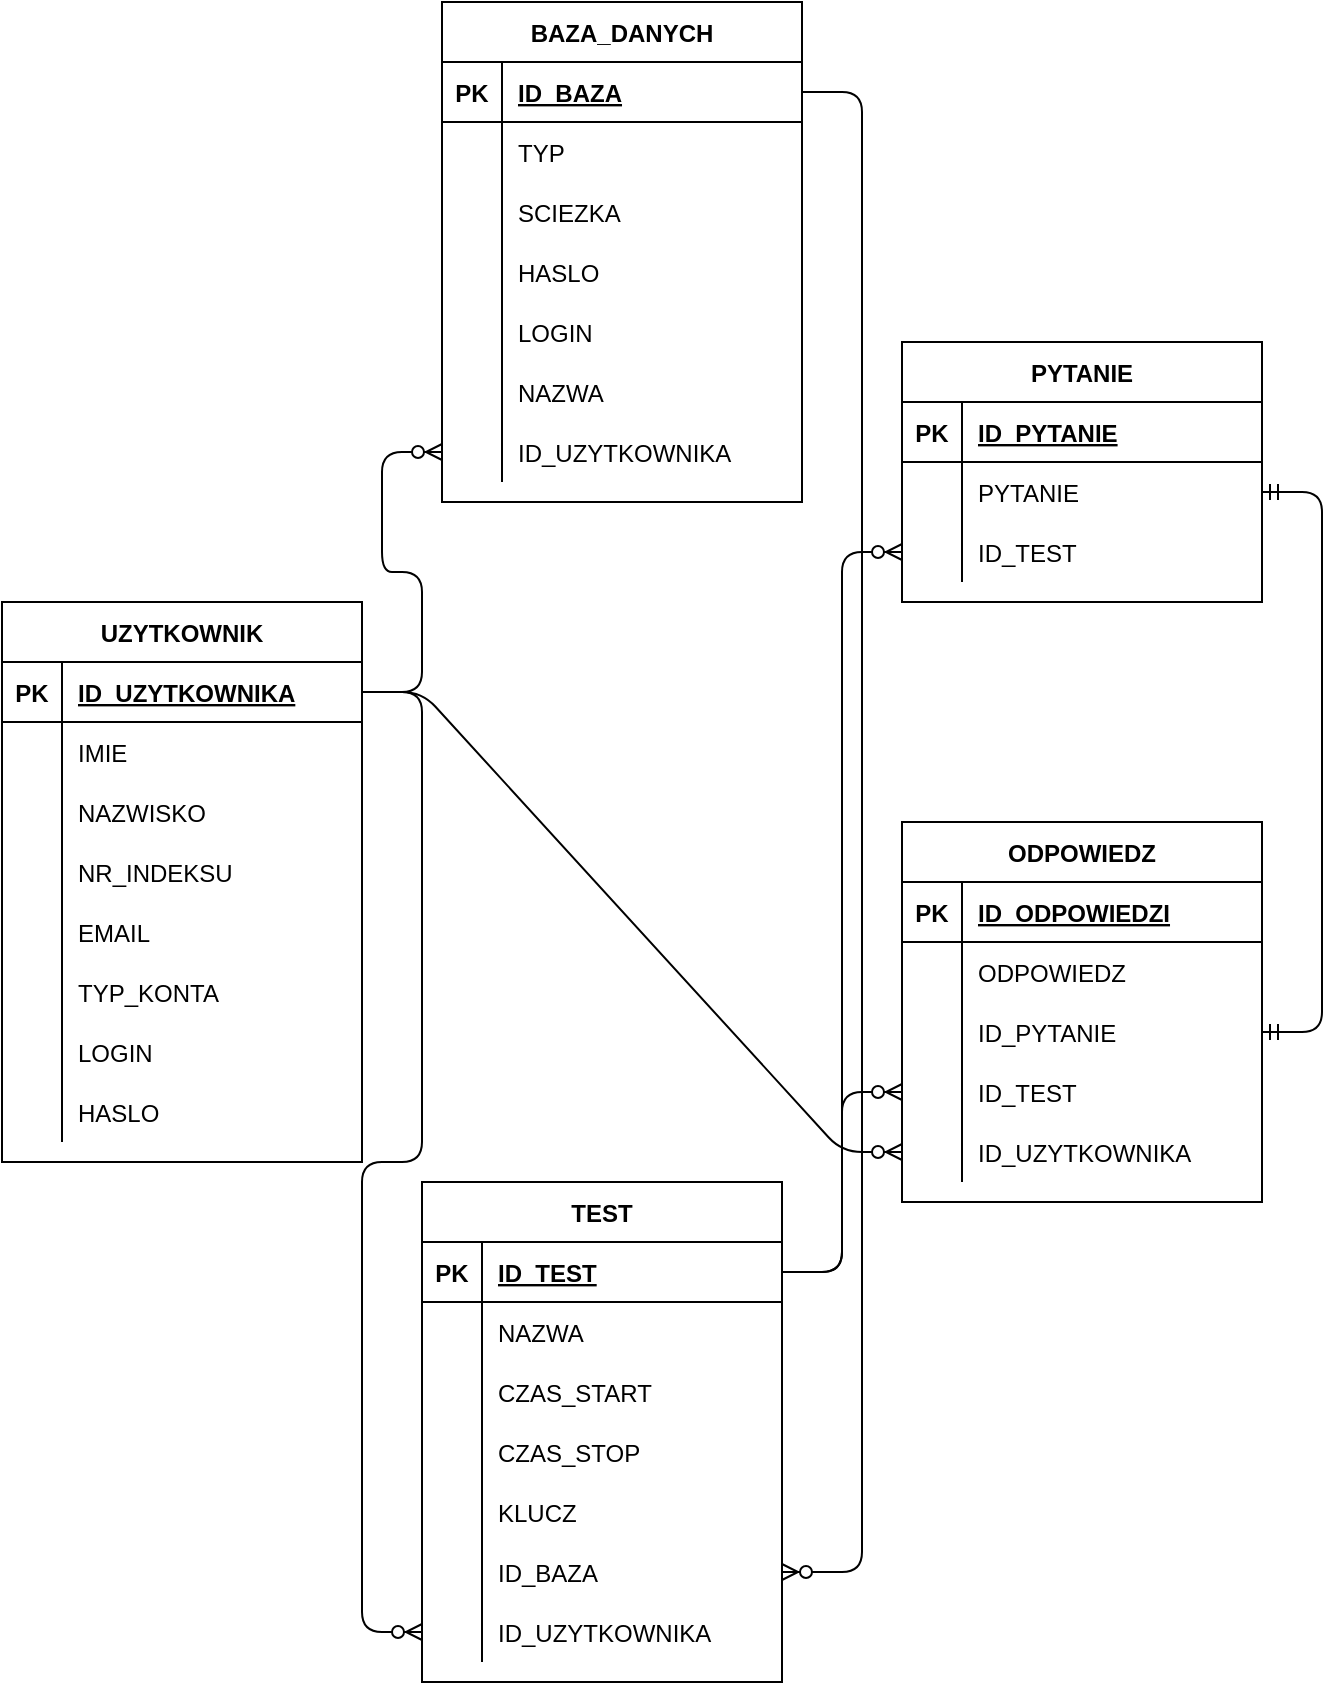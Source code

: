 <mxfile version="14.1.3" type="device"><diagram id="zWMMNEjJPMwOu2mjfu7L" name="Page-1"><mxGraphModel dx="1422" dy="762" grid="1" gridSize="10" guides="1" tooltips="1" connect="1" arrows="1" fold="1" page="1" pageScale="1" pageWidth="827" pageHeight="1169" math="0" shadow="0"><root><mxCell id="0"/><mxCell id="1" parent="0"/><mxCell id="HQvmoIEVHaWnr9yJDJhB-41" value="UZYTKOWNIK" style="shape=table;startSize=30;container=1;collapsible=1;childLayout=tableLayout;fixedRows=1;rowLines=0;fontStyle=1;align=center;resizeLast=1;" vertex="1" parent="1"><mxGeometry x="210" y="320" width="180" height="280" as="geometry"/></mxCell><mxCell id="HQvmoIEVHaWnr9yJDJhB-42" value="" style="shape=partialRectangle;collapsible=0;dropTarget=0;pointerEvents=0;fillColor=none;top=0;left=0;bottom=1;right=0;points=[[0,0.5],[1,0.5]];portConstraint=eastwest;" vertex="1" parent="HQvmoIEVHaWnr9yJDJhB-41"><mxGeometry y="30" width="180" height="30" as="geometry"/></mxCell><mxCell id="HQvmoIEVHaWnr9yJDJhB-43" value="PK" style="shape=partialRectangle;connectable=0;fillColor=none;top=0;left=0;bottom=0;right=0;fontStyle=1;overflow=hidden;" vertex="1" parent="HQvmoIEVHaWnr9yJDJhB-42"><mxGeometry width="30" height="30" as="geometry"/></mxCell><mxCell id="HQvmoIEVHaWnr9yJDJhB-44" value="ID_UZYTKOWNIKA" style="shape=partialRectangle;connectable=0;fillColor=none;top=0;left=0;bottom=0;right=0;align=left;spacingLeft=6;fontStyle=5;overflow=hidden;" vertex="1" parent="HQvmoIEVHaWnr9yJDJhB-42"><mxGeometry x="30" width="150" height="30" as="geometry"/></mxCell><mxCell id="HQvmoIEVHaWnr9yJDJhB-45" value="" style="shape=partialRectangle;collapsible=0;dropTarget=0;pointerEvents=0;fillColor=none;top=0;left=0;bottom=0;right=0;points=[[0,0.5],[1,0.5]];portConstraint=eastwest;" vertex="1" parent="HQvmoIEVHaWnr9yJDJhB-41"><mxGeometry y="60" width="180" height="30" as="geometry"/></mxCell><mxCell id="HQvmoIEVHaWnr9yJDJhB-46" value="" style="shape=partialRectangle;connectable=0;fillColor=none;top=0;left=0;bottom=0;right=0;editable=1;overflow=hidden;" vertex="1" parent="HQvmoIEVHaWnr9yJDJhB-45"><mxGeometry width="30" height="30" as="geometry"/></mxCell><mxCell id="HQvmoIEVHaWnr9yJDJhB-47" value="IMIE" style="shape=partialRectangle;connectable=0;fillColor=none;top=0;left=0;bottom=0;right=0;align=left;spacingLeft=6;overflow=hidden;" vertex="1" parent="HQvmoIEVHaWnr9yJDJhB-45"><mxGeometry x="30" width="150" height="30" as="geometry"/></mxCell><mxCell id="HQvmoIEVHaWnr9yJDJhB-48" value="" style="shape=partialRectangle;collapsible=0;dropTarget=0;pointerEvents=0;fillColor=none;top=0;left=0;bottom=0;right=0;points=[[0,0.5],[1,0.5]];portConstraint=eastwest;" vertex="1" parent="HQvmoIEVHaWnr9yJDJhB-41"><mxGeometry y="90" width="180" height="30" as="geometry"/></mxCell><mxCell id="HQvmoIEVHaWnr9yJDJhB-49" value="" style="shape=partialRectangle;connectable=0;fillColor=none;top=0;left=0;bottom=0;right=0;editable=1;overflow=hidden;" vertex="1" parent="HQvmoIEVHaWnr9yJDJhB-48"><mxGeometry width="30" height="30" as="geometry"/></mxCell><mxCell id="HQvmoIEVHaWnr9yJDJhB-50" value="NAZWISKO" style="shape=partialRectangle;connectable=0;fillColor=none;top=0;left=0;bottom=0;right=0;align=left;spacingLeft=6;overflow=hidden;" vertex="1" parent="HQvmoIEVHaWnr9yJDJhB-48"><mxGeometry x="30" width="150" height="30" as="geometry"/></mxCell><mxCell id="HQvmoIEVHaWnr9yJDJhB-51" value="" style="shape=partialRectangle;collapsible=0;dropTarget=0;pointerEvents=0;fillColor=none;top=0;left=0;bottom=0;right=0;points=[[0,0.5],[1,0.5]];portConstraint=eastwest;" vertex="1" parent="HQvmoIEVHaWnr9yJDJhB-41"><mxGeometry y="120" width="180" height="30" as="geometry"/></mxCell><mxCell id="HQvmoIEVHaWnr9yJDJhB-52" value="" style="shape=partialRectangle;connectable=0;fillColor=none;top=0;left=0;bottom=0;right=0;editable=1;overflow=hidden;" vertex="1" parent="HQvmoIEVHaWnr9yJDJhB-51"><mxGeometry width="30" height="30" as="geometry"/></mxCell><mxCell id="HQvmoIEVHaWnr9yJDJhB-53" value="NR_INDEKSU" style="shape=partialRectangle;connectable=0;fillColor=none;top=0;left=0;bottom=0;right=0;align=left;spacingLeft=6;overflow=hidden;" vertex="1" parent="HQvmoIEVHaWnr9yJDJhB-51"><mxGeometry x="30" width="150" height="30" as="geometry"/></mxCell><mxCell id="HQvmoIEVHaWnr9yJDJhB-69" style="shape=partialRectangle;collapsible=0;dropTarget=0;pointerEvents=0;fillColor=none;top=0;left=0;bottom=0;right=0;points=[[0,0.5],[1,0.5]];portConstraint=eastwest;" vertex="1" parent="HQvmoIEVHaWnr9yJDJhB-41"><mxGeometry y="150" width="180" height="30" as="geometry"/></mxCell><mxCell id="HQvmoIEVHaWnr9yJDJhB-70" style="shape=partialRectangle;connectable=0;fillColor=none;top=0;left=0;bottom=0;right=0;editable=1;overflow=hidden;" vertex="1" parent="HQvmoIEVHaWnr9yJDJhB-69"><mxGeometry width="30" height="30" as="geometry"/></mxCell><mxCell id="HQvmoIEVHaWnr9yJDJhB-71" value="EMAIL" style="shape=partialRectangle;connectable=0;fillColor=none;top=0;left=0;bottom=0;right=0;align=left;spacingLeft=6;overflow=hidden;" vertex="1" parent="HQvmoIEVHaWnr9yJDJhB-69"><mxGeometry x="30" width="150" height="30" as="geometry"/></mxCell><mxCell id="HQvmoIEVHaWnr9yJDJhB-66" style="shape=partialRectangle;collapsible=0;dropTarget=0;pointerEvents=0;fillColor=none;top=0;left=0;bottom=0;right=0;points=[[0,0.5],[1,0.5]];portConstraint=eastwest;" vertex="1" parent="HQvmoIEVHaWnr9yJDJhB-41"><mxGeometry y="180" width="180" height="30" as="geometry"/></mxCell><mxCell id="HQvmoIEVHaWnr9yJDJhB-67" style="shape=partialRectangle;connectable=0;fillColor=none;top=0;left=0;bottom=0;right=0;editable=1;overflow=hidden;" vertex="1" parent="HQvmoIEVHaWnr9yJDJhB-66"><mxGeometry width="30" height="30" as="geometry"/></mxCell><mxCell id="HQvmoIEVHaWnr9yJDJhB-68" value="TYP_KONTA" style="shape=partialRectangle;connectable=0;fillColor=none;top=0;left=0;bottom=0;right=0;align=left;spacingLeft=6;overflow=hidden;" vertex="1" parent="HQvmoIEVHaWnr9yJDJhB-66"><mxGeometry x="30" width="150" height="30" as="geometry"/></mxCell><mxCell id="HQvmoIEVHaWnr9yJDJhB-63" style="shape=partialRectangle;collapsible=0;dropTarget=0;pointerEvents=0;fillColor=none;top=0;left=0;bottom=0;right=0;points=[[0,0.5],[1,0.5]];portConstraint=eastwest;" vertex="1" parent="HQvmoIEVHaWnr9yJDJhB-41"><mxGeometry y="210" width="180" height="30" as="geometry"/></mxCell><mxCell id="HQvmoIEVHaWnr9yJDJhB-64" style="shape=partialRectangle;connectable=0;fillColor=none;top=0;left=0;bottom=0;right=0;editable=1;overflow=hidden;" vertex="1" parent="HQvmoIEVHaWnr9yJDJhB-63"><mxGeometry width="30" height="30" as="geometry"/></mxCell><mxCell id="HQvmoIEVHaWnr9yJDJhB-65" value="LOGIN" style="shape=partialRectangle;connectable=0;fillColor=none;top=0;left=0;bottom=0;right=0;align=left;spacingLeft=6;overflow=hidden;" vertex="1" parent="HQvmoIEVHaWnr9yJDJhB-63"><mxGeometry x="30" width="150" height="30" as="geometry"/></mxCell><mxCell id="HQvmoIEVHaWnr9yJDJhB-72" style="shape=partialRectangle;collapsible=0;dropTarget=0;pointerEvents=0;fillColor=none;top=0;left=0;bottom=0;right=0;points=[[0,0.5],[1,0.5]];portConstraint=eastwest;" vertex="1" parent="HQvmoIEVHaWnr9yJDJhB-41"><mxGeometry y="240" width="180" height="30" as="geometry"/></mxCell><mxCell id="HQvmoIEVHaWnr9yJDJhB-73" style="shape=partialRectangle;connectable=0;fillColor=none;top=0;left=0;bottom=0;right=0;editable=1;overflow=hidden;" vertex="1" parent="HQvmoIEVHaWnr9yJDJhB-72"><mxGeometry width="30" height="30" as="geometry"/></mxCell><mxCell id="HQvmoIEVHaWnr9yJDJhB-74" value="HASLO" style="shape=partialRectangle;connectable=0;fillColor=none;top=0;left=0;bottom=0;right=0;align=left;spacingLeft=6;overflow=hidden;" vertex="1" parent="HQvmoIEVHaWnr9yJDJhB-72"><mxGeometry x="30" width="150" height="30" as="geometry"/></mxCell><mxCell id="HQvmoIEVHaWnr9yJDJhB-75" value="BAZA_DANYCH" style="shape=table;startSize=30;container=1;collapsible=1;childLayout=tableLayout;fixedRows=1;rowLines=0;fontStyle=1;align=center;resizeLast=1;" vertex="1" parent="1"><mxGeometry x="430" y="20" width="180" height="250" as="geometry"/></mxCell><mxCell id="HQvmoIEVHaWnr9yJDJhB-76" value="" style="shape=partialRectangle;collapsible=0;dropTarget=0;pointerEvents=0;fillColor=none;top=0;left=0;bottom=1;right=0;points=[[0,0.5],[1,0.5]];portConstraint=eastwest;" vertex="1" parent="HQvmoIEVHaWnr9yJDJhB-75"><mxGeometry y="30" width="180" height="30" as="geometry"/></mxCell><mxCell id="HQvmoIEVHaWnr9yJDJhB-77" value="PK" style="shape=partialRectangle;connectable=0;fillColor=none;top=0;left=0;bottom=0;right=0;fontStyle=1;overflow=hidden;" vertex="1" parent="HQvmoIEVHaWnr9yJDJhB-76"><mxGeometry width="30" height="30" as="geometry"/></mxCell><mxCell id="HQvmoIEVHaWnr9yJDJhB-78" value="ID_BAZA" style="shape=partialRectangle;connectable=0;fillColor=none;top=0;left=0;bottom=0;right=0;align=left;spacingLeft=6;fontStyle=5;overflow=hidden;" vertex="1" parent="HQvmoIEVHaWnr9yJDJhB-76"><mxGeometry x="30" width="150" height="30" as="geometry"/></mxCell><mxCell id="HQvmoIEVHaWnr9yJDJhB-79" value="" style="shape=partialRectangle;collapsible=0;dropTarget=0;pointerEvents=0;fillColor=none;top=0;left=0;bottom=0;right=0;points=[[0,0.5],[1,0.5]];portConstraint=eastwest;" vertex="1" parent="HQvmoIEVHaWnr9yJDJhB-75"><mxGeometry y="60" width="180" height="30" as="geometry"/></mxCell><mxCell id="HQvmoIEVHaWnr9yJDJhB-80" value="" style="shape=partialRectangle;connectable=0;fillColor=none;top=0;left=0;bottom=0;right=0;editable=1;overflow=hidden;" vertex="1" parent="HQvmoIEVHaWnr9yJDJhB-79"><mxGeometry width="30" height="30" as="geometry"/></mxCell><mxCell id="HQvmoIEVHaWnr9yJDJhB-81" value="TYP" style="shape=partialRectangle;connectable=0;fillColor=none;top=0;left=0;bottom=0;right=0;align=left;spacingLeft=6;overflow=hidden;" vertex="1" parent="HQvmoIEVHaWnr9yJDJhB-79"><mxGeometry x="30" width="150" height="30" as="geometry"/></mxCell><mxCell id="HQvmoIEVHaWnr9yJDJhB-82" value="" style="shape=partialRectangle;collapsible=0;dropTarget=0;pointerEvents=0;fillColor=none;top=0;left=0;bottom=0;right=0;points=[[0,0.5],[1,0.5]];portConstraint=eastwest;" vertex="1" parent="HQvmoIEVHaWnr9yJDJhB-75"><mxGeometry y="90" width="180" height="30" as="geometry"/></mxCell><mxCell id="HQvmoIEVHaWnr9yJDJhB-83" value="" style="shape=partialRectangle;connectable=0;fillColor=none;top=0;left=0;bottom=0;right=0;editable=1;overflow=hidden;" vertex="1" parent="HQvmoIEVHaWnr9yJDJhB-82"><mxGeometry width="30" height="30" as="geometry"/></mxCell><mxCell id="HQvmoIEVHaWnr9yJDJhB-84" value="SCIEZKA" style="shape=partialRectangle;connectable=0;fillColor=none;top=0;left=0;bottom=0;right=0;align=left;spacingLeft=6;overflow=hidden;" vertex="1" parent="HQvmoIEVHaWnr9yJDJhB-82"><mxGeometry x="30" width="150" height="30" as="geometry"/></mxCell><mxCell id="HQvmoIEVHaWnr9yJDJhB-85" value="" style="shape=partialRectangle;collapsible=0;dropTarget=0;pointerEvents=0;fillColor=none;top=0;left=0;bottom=0;right=0;points=[[0,0.5],[1,0.5]];portConstraint=eastwest;" vertex="1" parent="HQvmoIEVHaWnr9yJDJhB-75"><mxGeometry y="120" width="180" height="30" as="geometry"/></mxCell><mxCell id="HQvmoIEVHaWnr9yJDJhB-86" value="" style="shape=partialRectangle;connectable=0;fillColor=none;top=0;left=0;bottom=0;right=0;editable=1;overflow=hidden;" vertex="1" parent="HQvmoIEVHaWnr9yJDJhB-85"><mxGeometry width="30" height="30" as="geometry"/></mxCell><mxCell id="HQvmoIEVHaWnr9yJDJhB-87" value="HASLO" style="shape=partialRectangle;connectable=0;fillColor=none;top=0;left=0;bottom=0;right=0;align=left;spacingLeft=6;overflow=hidden;" vertex="1" parent="HQvmoIEVHaWnr9yJDJhB-85"><mxGeometry x="30" width="150" height="30" as="geometry"/></mxCell><mxCell id="HQvmoIEVHaWnr9yJDJhB-97" style="shape=partialRectangle;collapsible=0;dropTarget=0;pointerEvents=0;fillColor=none;top=0;left=0;bottom=0;right=0;points=[[0,0.5],[1,0.5]];portConstraint=eastwest;" vertex="1" parent="HQvmoIEVHaWnr9yJDJhB-75"><mxGeometry y="150" width="180" height="30" as="geometry"/></mxCell><mxCell id="HQvmoIEVHaWnr9yJDJhB-98" style="shape=partialRectangle;connectable=0;fillColor=none;top=0;left=0;bottom=0;right=0;editable=1;overflow=hidden;" vertex="1" parent="HQvmoIEVHaWnr9yJDJhB-97"><mxGeometry width="30" height="30" as="geometry"/></mxCell><mxCell id="HQvmoIEVHaWnr9yJDJhB-99" value="LOGIN " style="shape=partialRectangle;connectable=0;fillColor=none;top=0;left=0;bottom=0;right=0;align=left;spacingLeft=6;overflow=hidden;" vertex="1" parent="HQvmoIEVHaWnr9yJDJhB-97"><mxGeometry x="30" width="150" height="30" as="geometry"/></mxCell><mxCell id="HQvmoIEVHaWnr9yJDJhB-94" style="shape=partialRectangle;collapsible=0;dropTarget=0;pointerEvents=0;fillColor=none;top=0;left=0;bottom=0;right=0;points=[[0,0.5],[1,0.5]];portConstraint=eastwest;" vertex="1" parent="HQvmoIEVHaWnr9yJDJhB-75"><mxGeometry y="180" width="180" height="30" as="geometry"/></mxCell><mxCell id="HQvmoIEVHaWnr9yJDJhB-95" style="shape=partialRectangle;connectable=0;fillColor=none;top=0;left=0;bottom=0;right=0;editable=1;overflow=hidden;" vertex="1" parent="HQvmoIEVHaWnr9yJDJhB-94"><mxGeometry width="30" height="30" as="geometry"/></mxCell><mxCell id="HQvmoIEVHaWnr9yJDJhB-96" value="NAZWA" style="shape=partialRectangle;connectable=0;fillColor=none;top=0;left=0;bottom=0;right=0;align=left;spacingLeft=6;overflow=hidden;" vertex="1" parent="HQvmoIEVHaWnr9yJDJhB-94"><mxGeometry x="30" width="150" height="30" as="geometry"/></mxCell><mxCell id="HQvmoIEVHaWnr9yJDJhB-91" style="shape=partialRectangle;collapsible=0;dropTarget=0;pointerEvents=0;fillColor=none;top=0;left=0;bottom=0;right=0;points=[[0,0.5],[1,0.5]];portConstraint=eastwest;" vertex="1" parent="HQvmoIEVHaWnr9yJDJhB-75"><mxGeometry y="210" width="180" height="30" as="geometry"/></mxCell><mxCell id="HQvmoIEVHaWnr9yJDJhB-92" style="shape=partialRectangle;connectable=0;fillColor=none;top=0;left=0;bottom=0;right=0;editable=1;overflow=hidden;" vertex="1" parent="HQvmoIEVHaWnr9yJDJhB-91"><mxGeometry width="30" height="30" as="geometry"/></mxCell><mxCell id="HQvmoIEVHaWnr9yJDJhB-93" value="ID_UZYTKOWNIKA" style="shape=partialRectangle;connectable=0;fillColor=none;top=0;left=0;bottom=0;right=0;align=left;spacingLeft=6;overflow=hidden;" vertex="1" parent="HQvmoIEVHaWnr9yJDJhB-91"><mxGeometry x="30" width="150" height="30" as="geometry"/></mxCell><mxCell id="HQvmoIEVHaWnr9yJDJhB-100" value="TEST" style="shape=table;startSize=30;container=1;collapsible=1;childLayout=tableLayout;fixedRows=1;rowLines=0;fontStyle=1;align=center;resizeLast=1;" vertex="1" parent="1"><mxGeometry x="420" y="610" width="180" height="250" as="geometry"/></mxCell><mxCell id="HQvmoIEVHaWnr9yJDJhB-101" value="" style="shape=partialRectangle;collapsible=0;dropTarget=0;pointerEvents=0;fillColor=none;top=0;left=0;bottom=1;right=0;points=[[0,0.5],[1,0.5]];portConstraint=eastwest;" vertex="1" parent="HQvmoIEVHaWnr9yJDJhB-100"><mxGeometry y="30" width="180" height="30" as="geometry"/></mxCell><mxCell id="HQvmoIEVHaWnr9yJDJhB-102" value="PK" style="shape=partialRectangle;connectable=0;fillColor=none;top=0;left=0;bottom=0;right=0;fontStyle=1;overflow=hidden;" vertex="1" parent="HQvmoIEVHaWnr9yJDJhB-101"><mxGeometry width="30" height="30" as="geometry"/></mxCell><mxCell id="HQvmoIEVHaWnr9yJDJhB-103" value="ID_TEST" style="shape=partialRectangle;connectable=0;fillColor=none;top=0;left=0;bottom=0;right=0;align=left;spacingLeft=6;fontStyle=5;overflow=hidden;" vertex="1" parent="HQvmoIEVHaWnr9yJDJhB-101"><mxGeometry x="30" width="150" height="30" as="geometry"/></mxCell><mxCell id="HQvmoIEVHaWnr9yJDJhB-104" value="" style="shape=partialRectangle;collapsible=0;dropTarget=0;pointerEvents=0;fillColor=none;top=0;left=0;bottom=0;right=0;points=[[0,0.5],[1,0.5]];portConstraint=eastwest;" vertex="1" parent="HQvmoIEVHaWnr9yJDJhB-100"><mxGeometry y="60" width="180" height="30" as="geometry"/></mxCell><mxCell id="HQvmoIEVHaWnr9yJDJhB-105" value="" style="shape=partialRectangle;connectable=0;fillColor=none;top=0;left=0;bottom=0;right=0;editable=1;overflow=hidden;" vertex="1" parent="HQvmoIEVHaWnr9yJDJhB-104"><mxGeometry width="30" height="30" as="geometry"/></mxCell><mxCell id="HQvmoIEVHaWnr9yJDJhB-106" value="NAZWA" style="shape=partialRectangle;connectable=0;fillColor=none;top=0;left=0;bottom=0;right=0;align=left;spacingLeft=6;overflow=hidden;" vertex="1" parent="HQvmoIEVHaWnr9yJDJhB-104"><mxGeometry x="30" width="150" height="30" as="geometry"/></mxCell><mxCell id="HQvmoIEVHaWnr9yJDJhB-107" value="" style="shape=partialRectangle;collapsible=0;dropTarget=0;pointerEvents=0;fillColor=none;top=0;left=0;bottom=0;right=0;points=[[0,0.5],[1,0.5]];portConstraint=eastwest;" vertex="1" parent="HQvmoIEVHaWnr9yJDJhB-100"><mxGeometry y="90" width="180" height="30" as="geometry"/></mxCell><mxCell id="HQvmoIEVHaWnr9yJDJhB-108" value="" style="shape=partialRectangle;connectable=0;fillColor=none;top=0;left=0;bottom=0;right=0;editable=1;overflow=hidden;" vertex="1" parent="HQvmoIEVHaWnr9yJDJhB-107"><mxGeometry width="30" height="30" as="geometry"/></mxCell><mxCell id="HQvmoIEVHaWnr9yJDJhB-109" value="CZAS_START" style="shape=partialRectangle;connectable=0;fillColor=none;top=0;left=0;bottom=0;right=0;align=left;spacingLeft=6;overflow=hidden;" vertex="1" parent="HQvmoIEVHaWnr9yJDJhB-107"><mxGeometry x="30" width="150" height="30" as="geometry"/></mxCell><mxCell id="HQvmoIEVHaWnr9yJDJhB-110" value="" style="shape=partialRectangle;collapsible=0;dropTarget=0;pointerEvents=0;fillColor=none;top=0;left=0;bottom=0;right=0;points=[[0,0.5],[1,0.5]];portConstraint=eastwest;" vertex="1" parent="HQvmoIEVHaWnr9yJDJhB-100"><mxGeometry y="120" width="180" height="30" as="geometry"/></mxCell><mxCell id="HQvmoIEVHaWnr9yJDJhB-111" value="" style="shape=partialRectangle;connectable=0;fillColor=none;top=0;left=0;bottom=0;right=0;editable=1;overflow=hidden;" vertex="1" parent="HQvmoIEVHaWnr9yJDJhB-110"><mxGeometry width="30" height="30" as="geometry"/></mxCell><mxCell id="HQvmoIEVHaWnr9yJDJhB-112" value="CZAS_STOP" style="shape=partialRectangle;connectable=0;fillColor=none;top=0;left=0;bottom=0;right=0;align=left;spacingLeft=6;overflow=hidden;" vertex="1" parent="HQvmoIEVHaWnr9yJDJhB-110"><mxGeometry x="30" width="150" height="30" as="geometry"/></mxCell><mxCell id="HQvmoIEVHaWnr9yJDJhB-119" style="shape=partialRectangle;collapsible=0;dropTarget=0;pointerEvents=0;fillColor=none;top=0;left=0;bottom=0;right=0;points=[[0,0.5],[1,0.5]];portConstraint=eastwest;" vertex="1" parent="HQvmoIEVHaWnr9yJDJhB-100"><mxGeometry y="150" width="180" height="30" as="geometry"/></mxCell><mxCell id="HQvmoIEVHaWnr9yJDJhB-120" style="shape=partialRectangle;connectable=0;fillColor=none;top=0;left=0;bottom=0;right=0;editable=1;overflow=hidden;" vertex="1" parent="HQvmoIEVHaWnr9yJDJhB-119"><mxGeometry width="30" height="30" as="geometry"/></mxCell><mxCell id="HQvmoIEVHaWnr9yJDJhB-121" value="KLUCZ" style="shape=partialRectangle;connectable=0;fillColor=none;top=0;left=0;bottom=0;right=0;align=left;spacingLeft=6;overflow=hidden;" vertex="1" parent="HQvmoIEVHaWnr9yJDJhB-119"><mxGeometry x="30" width="150" height="30" as="geometry"/></mxCell><mxCell id="HQvmoIEVHaWnr9yJDJhB-116" style="shape=partialRectangle;collapsible=0;dropTarget=0;pointerEvents=0;fillColor=none;top=0;left=0;bottom=0;right=0;points=[[0,0.5],[1,0.5]];portConstraint=eastwest;" vertex="1" parent="HQvmoIEVHaWnr9yJDJhB-100"><mxGeometry y="180" width="180" height="30" as="geometry"/></mxCell><mxCell id="HQvmoIEVHaWnr9yJDJhB-117" style="shape=partialRectangle;connectable=0;fillColor=none;top=0;left=0;bottom=0;right=0;editable=1;overflow=hidden;" vertex="1" parent="HQvmoIEVHaWnr9yJDJhB-116"><mxGeometry width="30" height="30" as="geometry"/></mxCell><mxCell id="HQvmoIEVHaWnr9yJDJhB-118" value="ID_BAZA" style="shape=partialRectangle;connectable=0;fillColor=none;top=0;left=0;bottom=0;right=0;align=left;spacingLeft=6;overflow=hidden;" vertex="1" parent="HQvmoIEVHaWnr9yJDJhB-116"><mxGeometry x="30" width="150" height="30" as="geometry"/></mxCell><mxCell id="HQvmoIEVHaWnr9yJDJhB-113" style="shape=partialRectangle;collapsible=0;dropTarget=0;pointerEvents=0;fillColor=none;top=0;left=0;bottom=0;right=0;points=[[0,0.5],[1,0.5]];portConstraint=eastwest;" vertex="1" parent="HQvmoIEVHaWnr9yJDJhB-100"><mxGeometry y="210" width="180" height="30" as="geometry"/></mxCell><mxCell id="HQvmoIEVHaWnr9yJDJhB-114" style="shape=partialRectangle;connectable=0;fillColor=none;top=0;left=0;bottom=0;right=0;editable=1;overflow=hidden;" vertex="1" parent="HQvmoIEVHaWnr9yJDJhB-113"><mxGeometry width="30" height="30" as="geometry"/></mxCell><mxCell id="HQvmoIEVHaWnr9yJDJhB-115" value="ID_UZYTKOWNIKA" style="shape=partialRectangle;connectable=0;fillColor=none;top=0;left=0;bottom=0;right=0;align=left;spacingLeft=6;overflow=hidden;" vertex="1" parent="HQvmoIEVHaWnr9yJDJhB-113"><mxGeometry x="30" width="150" height="30" as="geometry"/></mxCell><mxCell id="HQvmoIEVHaWnr9yJDJhB-122" value="PYTANIE" style="shape=table;startSize=30;container=1;collapsible=1;childLayout=tableLayout;fixedRows=1;rowLines=0;fontStyle=1;align=center;resizeLast=1;" vertex="1" parent="1"><mxGeometry x="660" y="190" width="180" height="130" as="geometry"/></mxCell><mxCell id="HQvmoIEVHaWnr9yJDJhB-123" value="" style="shape=partialRectangle;collapsible=0;dropTarget=0;pointerEvents=0;fillColor=none;top=0;left=0;bottom=1;right=0;points=[[0,0.5],[1,0.5]];portConstraint=eastwest;" vertex="1" parent="HQvmoIEVHaWnr9yJDJhB-122"><mxGeometry y="30" width="180" height="30" as="geometry"/></mxCell><mxCell id="HQvmoIEVHaWnr9yJDJhB-124" value="PK" style="shape=partialRectangle;connectable=0;fillColor=none;top=0;left=0;bottom=0;right=0;fontStyle=1;overflow=hidden;" vertex="1" parent="HQvmoIEVHaWnr9yJDJhB-123"><mxGeometry width="30" height="30" as="geometry"/></mxCell><mxCell id="HQvmoIEVHaWnr9yJDJhB-125" value="ID_PYTANIE" style="shape=partialRectangle;connectable=0;fillColor=none;top=0;left=0;bottom=0;right=0;align=left;spacingLeft=6;fontStyle=5;overflow=hidden;" vertex="1" parent="HQvmoIEVHaWnr9yJDJhB-123"><mxGeometry x="30" width="150" height="30" as="geometry"/></mxCell><mxCell id="HQvmoIEVHaWnr9yJDJhB-126" value="" style="shape=partialRectangle;collapsible=0;dropTarget=0;pointerEvents=0;fillColor=none;top=0;left=0;bottom=0;right=0;points=[[0,0.5],[1,0.5]];portConstraint=eastwest;" vertex="1" parent="HQvmoIEVHaWnr9yJDJhB-122"><mxGeometry y="60" width="180" height="30" as="geometry"/></mxCell><mxCell id="HQvmoIEVHaWnr9yJDJhB-127" value="" style="shape=partialRectangle;connectable=0;fillColor=none;top=0;left=0;bottom=0;right=0;editable=1;overflow=hidden;" vertex="1" parent="HQvmoIEVHaWnr9yJDJhB-126"><mxGeometry width="30" height="30" as="geometry"/></mxCell><mxCell id="HQvmoIEVHaWnr9yJDJhB-128" value="PYTANIE" style="shape=partialRectangle;connectable=0;fillColor=none;top=0;left=0;bottom=0;right=0;align=left;spacingLeft=6;overflow=hidden;" vertex="1" parent="HQvmoIEVHaWnr9yJDJhB-126"><mxGeometry x="30" width="150" height="30" as="geometry"/></mxCell><mxCell id="HQvmoIEVHaWnr9yJDJhB-129" value="" style="shape=partialRectangle;collapsible=0;dropTarget=0;pointerEvents=0;fillColor=none;top=0;left=0;bottom=0;right=0;points=[[0,0.5],[1,0.5]];portConstraint=eastwest;" vertex="1" parent="HQvmoIEVHaWnr9yJDJhB-122"><mxGeometry y="90" width="180" height="30" as="geometry"/></mxCell><mxCell id="HQvmoIEVHaWnr9yJDJhB-130" value="" style="shape=partialRectangle;connectable=0;fillColor=none;top=0;left=0;bottom=0;right=0;editable=1;overflow=hidden;" vertex="1" parent="HQvmoIEVHaWnr9yJDJhB-129"><mxGeometry width="30" height="30" as="geometry"/></mxCell><mxCell id="HQvmoIEVHaWnr9yJDJhB-131" value="ID_TEST" style="shape=partialRectangle;connectable=0;fillColor=none;top=0;left=0;bottom=0;right=0;align=left;spacingLeft=6;overflow=hidden;" vertex="1" parent="HQvmoIEVHaWnr9yJDJhB-129"><mxGeometry x="30" width="150" height="30" as="geometry"/></mxCell><mxCell id="HQvmoIEVHaWnr9yJDJhB-143" value="ODPOWIEDZ" style="shape=table;startSize=30;container=1;collapsible=1;childLayout=tableLayout;fixedRows=1;rowLines=0;fontStyle=1;align=center;resizeLast=1;" vertex="1" parent="1"><mxGeometry x="660" y="430" width="180" height="190" as="geometry"/></mxCell><mxCell id="HQvmoIEVHaWnr9yJDJhB-144" value="" style="shape=partialRectangle;collapsible=0;dropTarget=0;pointerEvents=0;fillColor=none;top=0;left=0;bottom=1;right=0;points=[[0,0.5],[1,0.5]];portConstraint=eastwest;" vertex="1" parent="HQvmoIEVHaWnr9yJDJhB-143"><mxGeometry y="30" width="180" height="30" as="geometry"/></mxCell><mxCell id="HQvmoIEVHaWnr9yJDJhB-145" value="PK" style="shape=partialRectangle;connectable=0;fillColor=none;top=0;left=0;bottom=0;right=0;fontStyle=1;overflow=hidden;" vertex="1" parent="HQvmoIEVHaWnr9yJDJhB-144"><mxGeometry width="30" height="30" as="geometry"/></mxCell><mxCell id="HQvmoIEVHaWnr9yJDJhB-146" value="ID_ODPOWIEDZI" style="shape=partialRectangle;connectable=0;fillColor=none;top=0;left=0;bottom=0;right=0;align=left;spacingLeft=6;fontStyle=5;overflow=hidden;" vertex="1" parent="HQvmoIEVHaWnr9yJDJhB-144"><mxGeometry x="30" width="150" height="30" as="geometry"/></mxCell><mxCell id="HQvmoIEVHaWnr9yJDJhB-147" value="" style="shape=partialRectangle;collapsible=0;dropTarget=0;pointerEvents=0;fillColor=none;top=0;left=0;bottom=0;right=0;points=[[0,0.5],[1,0.5]];portConstraint=eastwest;" vertex="1" parent="HQvmoIEVHaWnr9yJDJhB-143"><mxGeometry y="60" width="180" height="30" as="geometry"/></mxCell><mxCell id="HQvmoIEVHaWnr9yJDJhB-148" value="" style="shape=partialRectangle;connectable=0;fillColor=none;top=0;left=0;bottom=0;right=0;editable=1;overflow=hidden;" vertex="1" parent="HQvmoIEVHaWnr9yJDJhB-147"><mxGeometry width="30" height="30" as="geometry"/></mxCell><mxCell id="HQvmoIEVHaWnr9yJDJhB-149" value="ODPOWIEDZ" style="shape=partialRectangle;connectable=0;fillColor=none;top=0;left=0;bottom=0;right=0;align=left;spacingLeft=6;overflow=hidden;" vertex="1" parent="HQvmoIEVHaWnr9yJDJhB-147"><mxGeometry x="30" width="150" height="30" as="geometry"/></mxCell><mxCell id="HQvmoIEVHaWnr9yJDJhB-150" value="" style="shape=partialRectangle;collapsible=0;dropTarget=0;pointerEvents=0;fillColor=none;top=0;left=0;bottom=0;right=0;points=[[0,0.5],[1,0.5]];portConstraint=eastwest;" vertex="1" parent="HQvmoIEVHaWnr9yJDJhB-143"><mxGeometry y="90" width="180" height="30" as="geometry"/></mxCell><mxCell id="HQvmoIEVHaWnr9yJDJhB-151" value="" style="shape=partialRectangle;connectable=0;fillColor=none;top=0;left=0;bottom=0;right=0;editable=1;overflow=hidden;" vertex="1" parent="HQvmoIEVHaWnr9yJDJhB-150"><mxGeometry width="30" height="30" as="geometry"/></mxCell><mxCell id="HQvmoIEVHaWnr9yJDJhB-152" value="ID_PYTANIE" style="shape=partialRectangle;connectable=0;fillColor=none;top=0;left=0;bottom=0;right=0;align=left;spacingLeft=6;overflow=hidden;" vertex="1" parent="HQvmoIEVHaWnr9yJDJhB-150"><mxGeometry x="30" width="150" height="30" as="geometry"/></mxCell><mxCell id="HQvmoIEVHaWnr9yJDJhB-153" value="" style="shape=partialRectangle;collapsible=0;dropTarget=0;pointerEvents=0;fillColor=none;top=0;left=0;bottom=0;right=0;points=[[0,0.5],[1,0.5]];portConstraint=eastwest;" vertex="1" parent="HQvmoIEVHaWnr9yJDJhB-143"><mxGeometry y="120" width="180" height="30" as="geometry"/></mxCell><mxCell id="HQvmoIEVHaWnr9yJDJhB-154" value="" style="shape=partialRectangle;connectable=0;fillColor=none;top=0;left=0;bottom=0;right=0;editable=1;overflow=hidden;" vertex="1" parent="HQvmoIEVHaWnr9yJDJhB-153"><mxGeometry width="30" height="30" as="geometry"/></mxCell><mxCell id="HQvmoIEVHaWnr9yJDJhB-155" value="ID_TEST" style="shape=partialRectangle;connectable=0;fillColor=none;top=0;left=0;bottom=0;right=0;align=left;spacingLeft=6;overflow=hidden;" vertex="1" parent="HQvmoIEVHaWnr9yJDJhB-153"><mxGeometry x="30" width="150" height="30" as="geometry"/></mxCell><mxCell id="HQvmoIEVHaWnr9yJDJhB-156" style="shape=partialRectangle;collapsible=0;dropTarget=0;pointerEvents=0;fillColor=none;top=0;left=0;bottom=0;right=0;points=[[0,0.5],[1,0.5]];portConstraint=eastwest;" vertex="1" parent="HQvmoIEVHaWnr9yJDJhB-143"><mxGeometry y="150" width="180" height="30" as="geometry"/></mxCell><mxCell id="HQvmoIEVHaWnr9yJDJhB-157" style="shape=partialRectangle;connectable=0;fillColor=none;top=0;left=0;bottom=0;right=0;editable=1;overflow=hidden;" vertex="1" parent="HQvmoIEVHaWnr9yJDJhB-156"><mxGeometry width="30" height="30" as="geometry"/></mxCell><mxCell id="HQvmoIEVHaWnr9yJDJhB-158" value="ID_UZYTKOWNIKA" style="shape=partialRectangle;connectable=0;fillColor=none;top=0;left=0;bottom=0;right=0;align=left;spacingLeft=6;overflow=hidden;" vertex="1" parent="HQvmoIEVHaWnr9yJDJhB-156"><mxGeometry x="30" width="150" height="30" as="geometry"/></mxCell><mxCell id="HQvmoIEVHaWnr9yJDJhB-159" value="" style="edgeStyle=entityRelationEdgeStyle;fontSize=12;html=1;endArrow=ERzeroToMany;endFill=1;exitX=1;exitY=0.5;exitDx=0;exitDy=0;entryX=0;entryY=0.5;entryDx=0;entryDy=0;" edge="1" parent="1" source="HQvmoIEVHaWnr9yJDJhB-42" target="HQvmoIEVHaWnr9yJDJhB-91"><mxGeometry width="100" height="100" relative="1" as="geometry"><mxPoint x="314" y="180" as="sourcePoint"/><mxPoint x="414" y="80" as="targetPoint"/></mxGeometry></mxCell><mxCell id="HQvmoIEVHaWnr9yJDJhB-161" value="" style="edgeStyle=entityRelationEdgeStyle;fontSize=12;html=1;endArrow=ERzeroToMany;endFill=1;exitX=1;exitY=0.5;exitDx=0;exitDy=0;entryX=0;entryY=0.5;entryDx=0;entryDy=0;" edge="1" parent="1" source="HQvmoIEVHaWnr9yJDJhB-42" target="HQvmoIEVHaWnr9yJDJhB-113"><mxGeometry width="100" height="100" relative="1" as="geometry"><mxPoint x="120" y="470" as="sourcePoint"/><mxPoint x="360" y="360" as="targetPoint"/></mxGeometry></mxCell><mxCell id="HQvmoIEVHaWnr9yJDJhB-162" value="" style="edgeStyle=entityRelationEdgeStyle;fontSize=12;html=1;endArrow=ERzeroToMany;endFill=1;entryX=1;entryY=0.5;entryDx=0;entryDy=0;" edge="1" parent="1" target="HQvmoIEVHaWnr9yJDJhB-116"><mxGeometry width="100" height="100" relative="1" as="geometry"><mxPoint x="610" y="65" as="sourcePoint"/><mxPoint x="760" y="370" as="targetPoint"/></mxGeometry></mxCell><mxCell id="HQvmoIEVHaWnr9yJDJhB-163" value="" style="edgeStyle=entityRelationEdgeStyle;fontSize=12;html=1;endArrow=ERzeroToMany;endFill=1;exitX=1;exitY=0.5;exitDx=0;exitDy=0;entryX=0;entryY=0.5;entryDx=0;entryDy=0;" edge="1" parent="1" source="HQvmoIEVHaWnr9yJDJhB-101" target="HQvmoIEVHaWnr9yJDJhB-129"><mxGeometry width="100" height="100" relative="1" as="geometry"><mxPoint x="810" y="240" as="sourcePoint"/><mxPoint x="780" y="370" as="targetPoint"/></mxGeometry></mxCell><mxCell id="HQvmoIEVHaWnr9yJDJhB-164" value="" style="edgeStyle=entityRelationEdgeStyle;fontSize=12;html=1;endArrow=ERzeroToMany;endFill=1;exitX=1;exitY=0.5;exitDx=0;exitDy=0;entryX=0;entryY=0.5;entryDx=0;entryDy=0;" edge="1" parent="1" source="HQvmoIEVHaWnr9yJDJhB-101" target="HQvmoIEVHaWnr9yJDJhB-153"><mxGeometry width="100" height="100" relative="1" as="geometry"><mxPoint x="880" y="280" as="sourcePoint"/><mxPoint x="1000" y="290" as="targetPoint"/></mxGeometry></mxCell><mxCell id="HQvmoIEVHaWnr9yJDJhB-165" value="" style="edgeStyle=entityRelationEdgeStyle;fontSize=12;html=1;endArrow=ERzeroToMany;endFill=1;exitX=1;exitY=0.5;exitDx=0;exitDy=0;" edge="1" parent="1" source="HQvmoIEVHaWnr9yJDJhB-42" target="HQvmoIEVHaWnr9yJDJhB-156"><mxGeometry width="100" height="100" relative="1" as="geometry"><mxPoint x="360" y="440" as="sourcePoint"/><mxPoint x="460" y="340" as="targetPoint"/></mxGeometry></mxCell><mxCell id="HQvmoIEVHaWnr9yJDJhB-166" value="" style="edgeStyle=entityRelationEdgeStyle;fontSize=12;html=1;endArrow=ERmandOne;startArrow=ERmandOne;entryX=1;entryY=0.5;entryDx=0;entryDy=0;exitX=1;exitY=0.5;exitDx=0;exitDy=0;" edge="1" parent="1" source="HQvmoIEVHaWnr9yJDJhB-150" target="HQvmoIEVHaWnr9yJDJhB-126"><mxGeometry width="100" height="100" relative="1" as="geometry"><mxPoint x="360" y="440" as="sourcePoint"/><mxPoint x="460" y="340" as="targetPoint"/></mxGeometry></mxCell></root></mxGraphModel></diagram></mxfile>